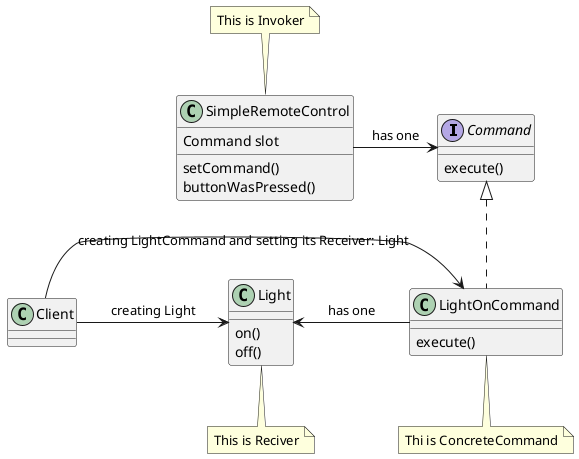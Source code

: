 @startuml
interface Command {
  execute()
}

class LightOnCommand implements Command{
  execute()
}

class SimpleRemoteControl {
  Command slot
  setCommand()
  buttonWasPressed()
}

class Light {
  on()
  off()
}

SimpleRemoteControl -right--> Command :has one
LightOnCommand -left--> Light :has one
Client -right--> Light : creating Light
Client -right--> LightOnCommand : creating LightCommand and setting its Receiver: Light
note top of SimpleRemoteControl : This is Invoker
note bottom of LightOnCommand : Thi is ConcreteCommand
note bottom of Light : This is Reciver
@enduml